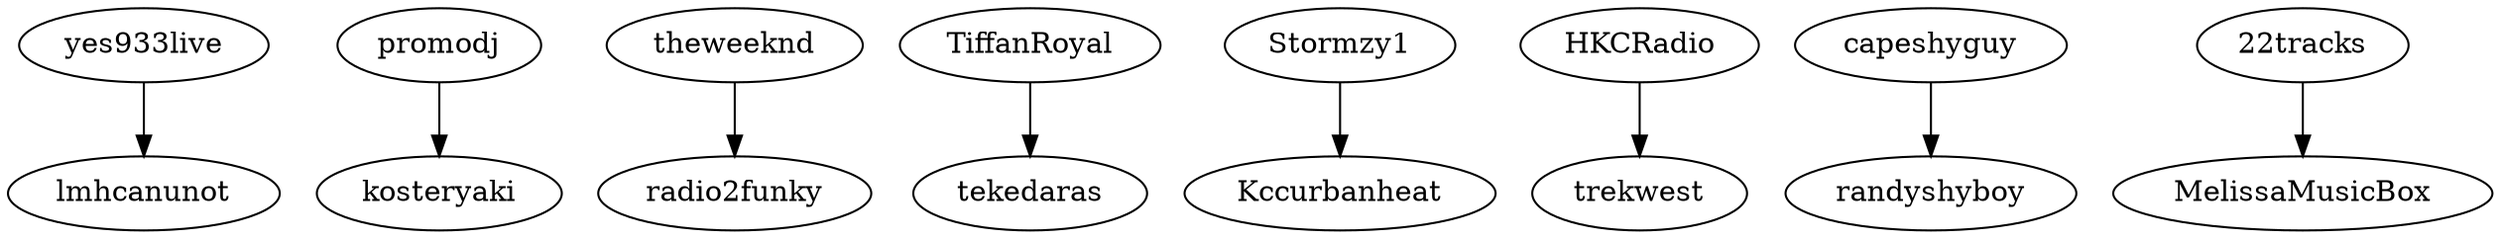 strict digraph {
"yes933live" -> "lmhcanunot"
"promodj" -> "kosteryaki"
"theweeknd" -> "radio2funky"
"TiffanRoyal" -> "tekedaras"
"Stormzy1" -> "Kccurbanheat"
"HKCRadio" -> "trekwest"
"capeshyguy" -> "randyshyboy"
"22tracks" -> "MelissaMusicBox"
}